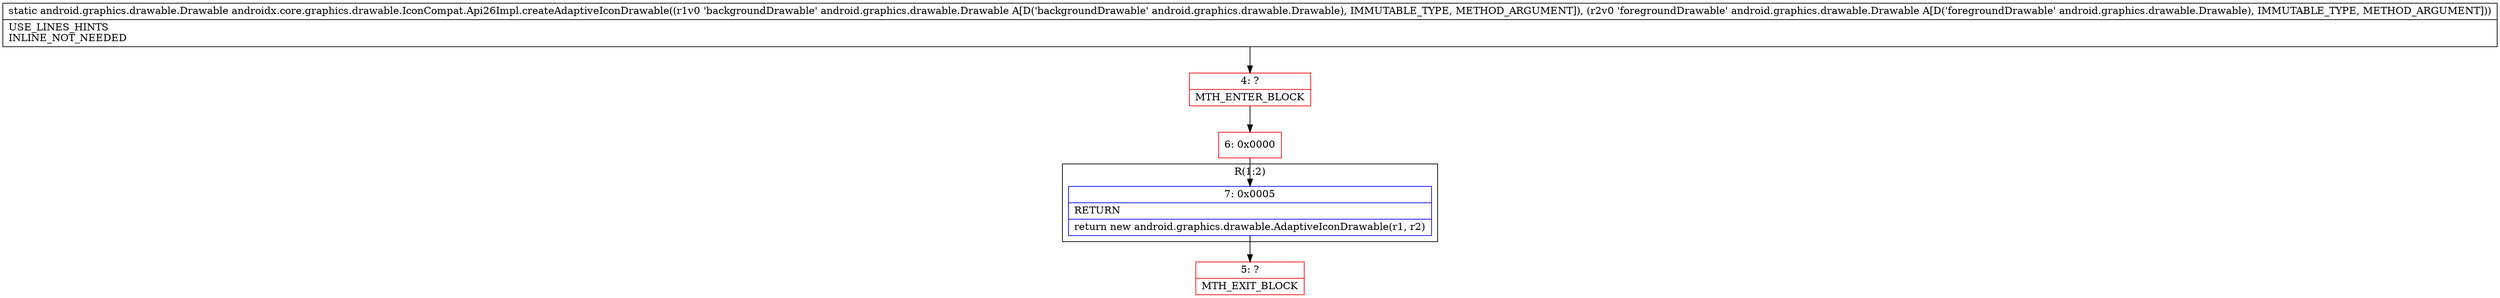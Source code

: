 digraph "CFG forandroidx.core.graphics.drawable.IconCompat.Api26Impl.createAdaptiveIconDrawable(Landroid\/graphics\/drawable\/Drawable;Landroid\/graphics\/drawable\/Drawable;)Landroid\/graphics\/drawable\/Drawable;" {
subgraph cluster_Region_227471465 {
label = "R(1:2)";
node [shape=record,color=blue];
Node_7 [shape=record,label="{7\:\ 0x0005|RETURN\l|return new android.graphics.drawable.AdaptiveIconDrawable(r1, r2)\l}"];
}
Node_4 [shape=record,color=red,label="{4\:\ ?|MTH_ENTER_BLOCK\l}"];
Node_6 [shape=record,color=red,label="{6\:\ 0x0000}"];
Node_5 [shape=record,color=red,label="{5\:\ ?|MTH_EXIT_BLOCK\l}"];
MethodNode[shape=record,label="{static android.graphics.drawable.Drawable androidx.core.graphics.drawable.IconCompat.Api26Impl.createAdaptiveIconDrawable((r1v0 'backgroundDrawable' android.graphics.drawable.Drawable A[D('backgroundDrawable' android.graphics.drawable.Drawable), IMMUTABLE_TYPE, METHOD_ARGUMENT]), (r2v0 'foregroundDrawable' android.graphics.drawable.Drawable A[D('foregroundDrawable' android.graphics.drawable.Drawable), IMMUTABLE_TYPE, METHOD_ARGUMENT]))  | USE_LINES_HINTS\lINLINE_NOT_NEEDED\l}"];
MethodNode -> Node_4;Node_7 -> Node_5;
Node_4 -> Node_6;
Node_6 -> Node_7;
}

